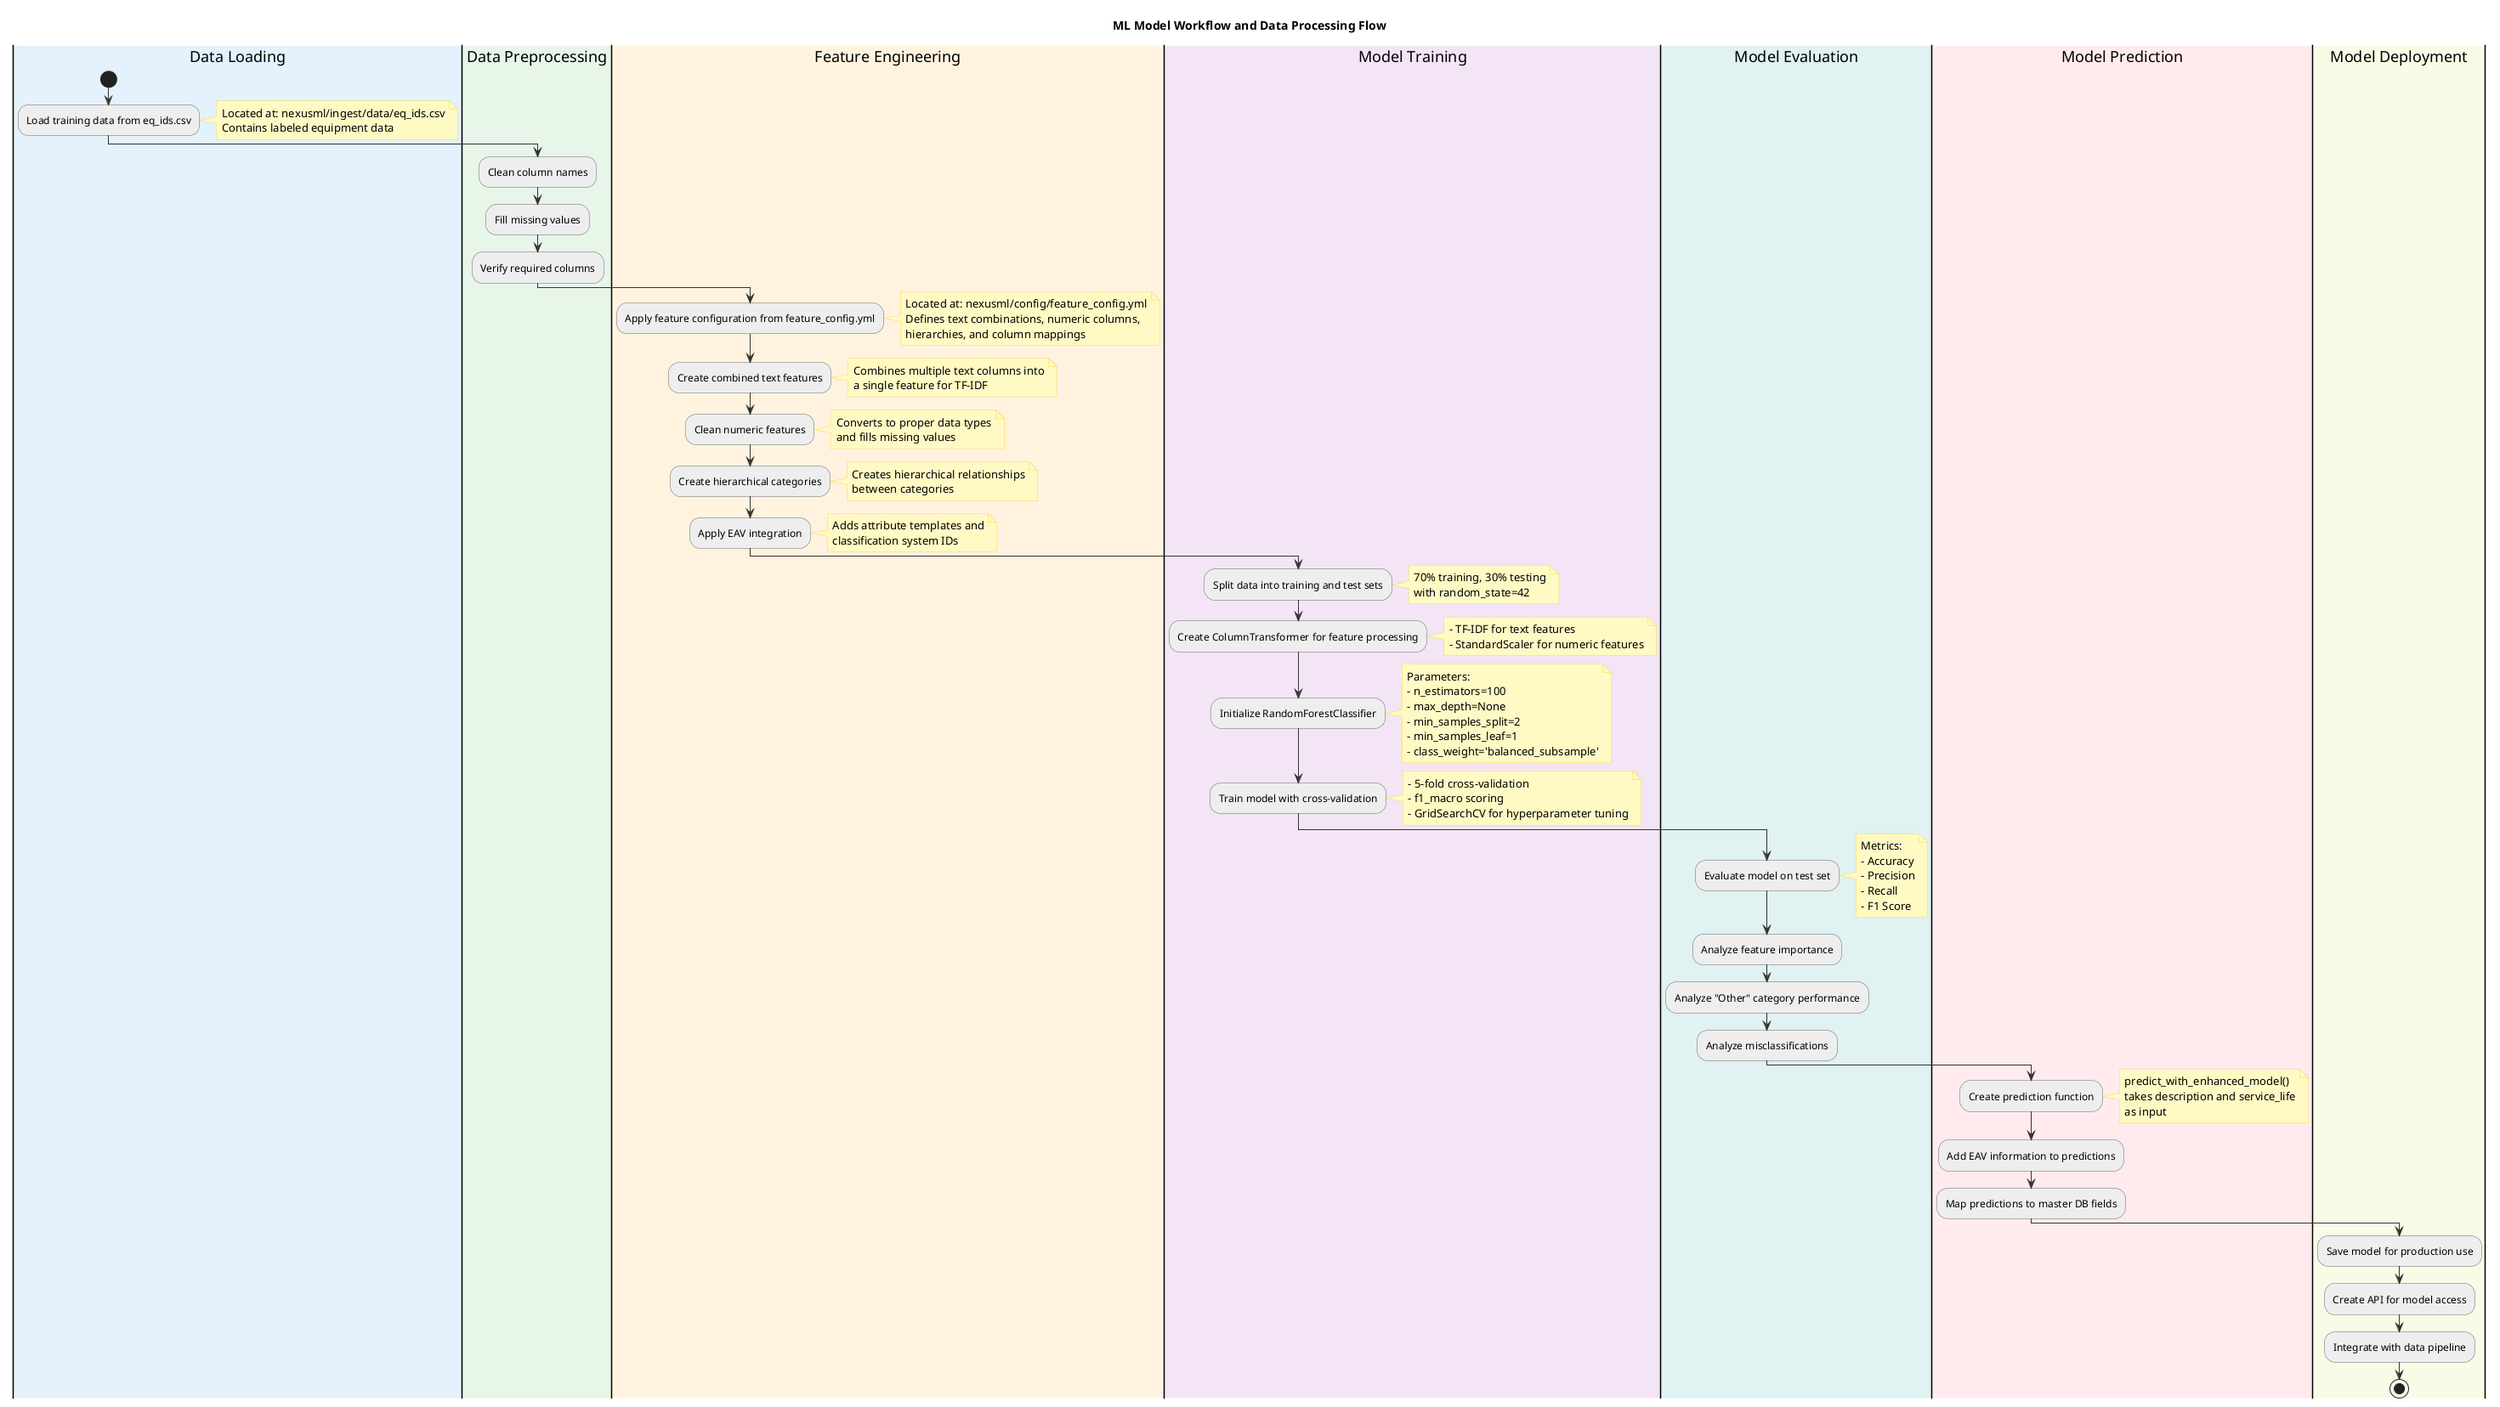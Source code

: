 @startuml "ML Model Workflow"

' Define styles
skinparam backgroundColor white
skinparam ActivityBorderColor #666666
skinparam ActivityBackgroundColor #EEEEEE
skinparam ActivityDiamondBackgroundColor #E0F7FA
skinparam NoteBackgroundColor #FFF9C4
skinparam NoteBorderColor #FFD54F
skinparam ArrowColor #333333
skinparam ArrowFontSize 11
skinparam ActivityFontSize 12

' Title
title ML Model Workflow and Data Processing Flow

|#E3F2FD|Data Loading|
start
:Load training data from eq_ids.csv;
note right
  Located at: nexusml/ingest/data/eq_ids.csv
  Contains labeled equipment data
end note

|#E8F5E9|Data Preprocessing|
:Clean column names;
:Fill missing values;
:Verify required columns;

|#FFF3E0|Feature Engineering|
:Apply feature configuration from feature_config.yml;
note right
  Located at: nexusml/config/feature_config.yml
  Defines text combinations, numeric columns,
  hierarchies, and column mappings
end note

:Create combined text features;
note right
  Combines multiple text columns into
  a single feature for TF-IDF
end note

:Clean numeric features;
note right
  Converts to proper data types
  and fills missing values
end note

:Create hierarchical categories;
note right
  Creates hierarchical relationships
  between categories
end note

:Apply EAV integration;
note right
  Adds attribute templates and
  classification system IDs
end note

|#F3E5F5|Model Training|
:Split data into training and test sets;
note right
  70% training, 30% testing
  with random_state=42
end note

:Create ColumnTransformer for feature processing;
note right
  - TF-IDF for text features
  - StandardScaler for numeric features
end note

:Initialize RandomForestClassifier;
note right
  Parameters:
  - n_estimators=100
  - max_depth=None
  - min_samples_split=2
  - min_samples_leaf=1
  - class_weight='balanced_subsample'
end note

:Train model with cross-validation;
note right
  - 5-fold cross-validation
  - f1_macro scoring
  - GridSearchCV for hyperparameter tuning
end note

|#E0F2F1|Model Evaluation|
:Evaluate model on test set;
note right
  Metrics:
  - Accuracy
  - Precision
  - Recall
  - F1 Score
end note

:Analyze feature importance;
:Analyze "Other" category performance;
:Analyze misclassifications;

|#FFEBEE|Model Prediction|
:Create prediction function;
note right
  predict_with_enhanced_model()
  takes description and service_life
  as input
end note

:Add EAV information to predictions;
:Map predictions to master DB fields;

|#F9FBE7|Model Deployment|
:Save model for production use;
:Create API for model access;
:Integrate with data pipeline;

stop

@enduml